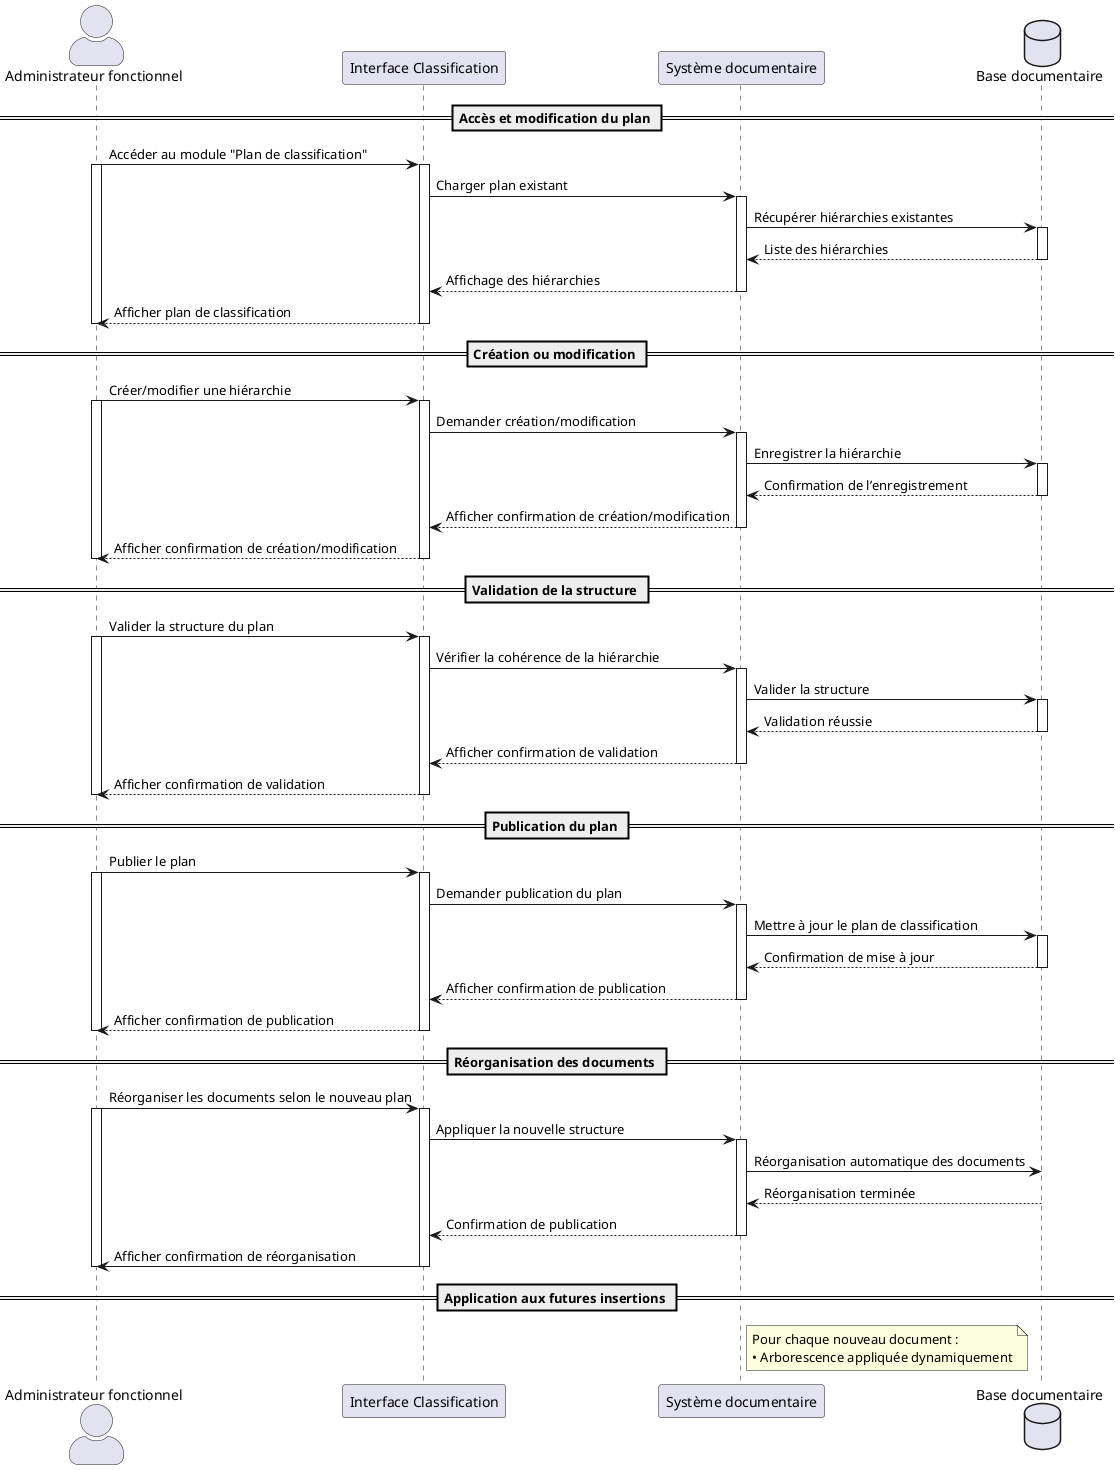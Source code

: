 @startuml UC061
skinparam actorStyle awesome

actor "Administrateur fonctionnel" as Admin
participant "Interface Classification" as UI
participant "Système documentaire" as Système
database "Base documentaire" as BDD

== Accès et modification du plan ==
Admin -> UI : Accéder au module "Plan de classification"
activate Admin
activate UI
UI -> Système : Charger plan existant
activate Système
Système -> BDD : Récupérer hiérarchies existantes
activate BDD
BDD --> Système : Liste des hiérarchies
deactivate BDD
Système --> UI : Affichage des hiérarchies
deactivate Système
UI --> Admin : Afficher plan de classification
deactivate Admin
deactivate UI

== Création ou modification ==
Admin -> UI : Créer/modifier une hiérarchie
activate Admin
activate UI
UI -> Système : Demander création/modification
activate Système
Système -> BDD : Enregistrer la hiérarchie
activate BDD
BDD --> Système : Confirmation de l’enregistrement
deactivate BDD
Système --> UI : Afficher confirmation de création/modification
deactivate Système
UI --> Admin : Afficher confirmation de création/modification
deactivate UI
deactivate Admin

== Validation de la structure ==
Admin -> UI : Valider la structure du plan
activate Admin
activate UI
UI -> Système : Vérifier la cohérence de la hiérarchie
activate Système
Système -> BDD : Valider la structure
activate BDD
BDD --> Système : Validation réussie
deactivate BDD
Système --> UI : Afficher confirmation de validation
deactivate Système
UI --> Admin : Afficher confirmation de validation
deactivate UI
deactivate Admin

== Publication du plan ==

Admin -> UI : Publier le plan
activate Admin
activate UI
UI -> Système : Demander publication du plan
activate Système
Système -> BDD : Mettre à jour le plan de classification
activate BDD
BDD --> Système : Confirmation de mise à jour
deactivate BDD
Système --> UI : Afficher confirmation de publication
deactivate Système
UI --> Admin : Afficher confirmation de publication
deactivate UI
deactivate Admin
== Réorganisation des documents ==
Admin -> UI : Réorganiser les documents selon le nouveau plan
activate Admin
activate UI
UI -> Système : Appliquer la nouvelle structure
activate Système
Système -> BDD : Réorganisation automatique des documents
BDD --> Système : Réorganisation terminée
Système --> UI : Confirmation de publication
deactivate Système
UI -> Admin : Afficher confirmation de réorganisation
deactivate Admin
deactivate UI

== Application aux futures insertions ==
note right of Système
Pour chaque nouveau document :
• Arborescence appliquée dynamiquement
end note

@enduml

